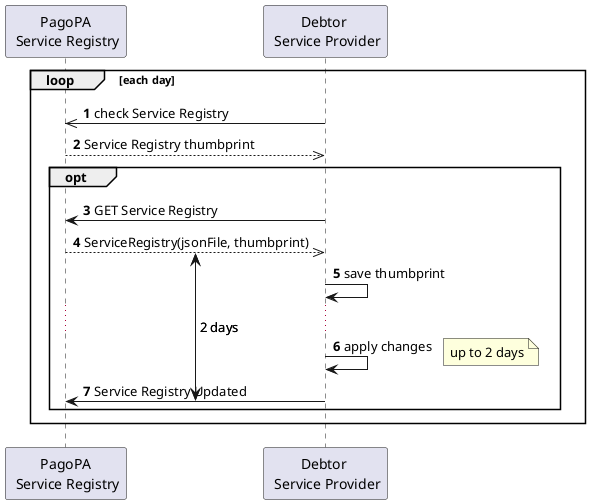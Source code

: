 @startuml
!pragma teoz true
autonumber
Participant pagopa as "PagoPA\n Service Registry"
Participant sp as "Debtor \n Service Provider"

loop each day 

sp ->> pagopa : check Service Registry
pagopa -->> sp : Service Registry thumbprint 

opt 
sp -> pagopa : GET Service Registry 
{start} pagopa -->> sp : ServiceRegistry(jsonFile, thumbprint) 
sp -> sp : save thumbprint 
...

sp -> sp : apply changes 
note right : up to 2 days
{end} sp -> pagopa : Service Registry Updated 
{start} <-> {end} : 2 days
end


end 

@enduml